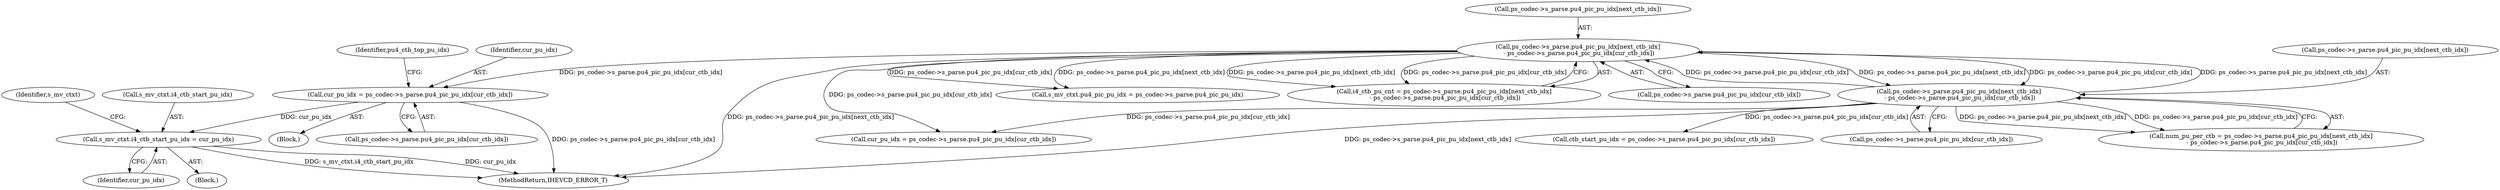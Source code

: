 digraph "0_Android_2b9fb0c2074d370a254b35e2489de2d94943578d@pointer" {
"1002931" [label="(Call,cur_pu_idx = ps_codec->s_parse.pu4_pic_pu_idx[cur_ctb_idx])"];
"1002916" [label="(Call,ps_codec->s_parse.pu4_pic_pu_idx[next_ctb_idx]\n - ps_codec->s_parse.pu4_pic_pu_idx[cur_ctb_idx])"];
"1003228" [label="(Call,ps_codec->s_parse.pu4_pic_pu_idx[next_ctb_idx]\n - ps_codec->s_parse.pu4_pic_pu_idx[cur_ctb_idx])"];
"1003056" [label="(Call,s_mv_ctxt.i4_ctb_start_pu_idx = cur_pu_idx)"];
"1003063" [label="(Identifier,s_mv_ctxt)"];
"1002917" [label="(Call,ps_codec->s_parse.pu4_pic_pu_idx[next_ctb_idx])"];
"1003243" [label="(Call,ctb_start_pu_idx = ps_codec->s_parse.pu4_pic_pu_idx[cur_ctb_idx])"];
"1003060" [label="(Identifier,cur_pu_idx)"];
"1003033" [label="(Call,s_mv_ctxt.pu4_pic_pu_idx = ps_codec->s_parse.pu4_pic_pu_idx)"];
"1003236" [label="(Call,ps_codec->s_parse.pu4_pic_pu_idx[cur_ctb_idx])"];
"1003228" [label="(Call,ps_codec->s_parse.pu4_pic_pu_idx[next_ctb_idx]\n - ps_codec->s_parse.pu4_pic_pu_idx[cur_ctb_idx])"];
"1002932" [label="(Identifier,cur_pu_idx)"];
"1002861" [label="(Block,)"];
"1003229" [label="(Call,ps_codec->s_parse.pu4_pic_pu_idx[next_ctb_idx])"];
"1002916" [label="(Call,ps_codec->s_parse.pu4_pic_pu_idx[next_ctb_idx]\n - ps_codec->s_parse.pu4_pic_pu_idx[cur_ctb_idx])"];
"1002941" [label="(Identifier,pu4_ctb_top_pu_idx)"];
"1003226" [label="(Call,num_pu_per_ctb = ps_codec->s_parse.pu4_pic_pu_idx[next_ctb_idx]\n - ps_codec->s_parse.pu4_pic_pu_idx[cur_ctb_idx])"];
"1004845" [label="(MethodReturn,IHEVCD_ERROR_T)"];
"1002933" [label="(Call,ps_codec->s_parse.pu4_pic_pu_idx[cur_ctb_idx])"];
"1002931" [label="(Call,cur_pu_idx = ps_codec->s_parse.pu4_pic_pu_idx[cur_ctb_idx])"];
"1002914" [label="(Call,i4_ctb_pu_cnt = ps_codec->s_parse.pu4_pic_pu_idx[next_ctb_idx]\n - ps_codec->s_parse.pu4_pic_pu_idx[cur_ctb_idx])"];
"1003057" [label="(Call,s_mv_ctxt.i4_ctb_start_pu_idx)"];
"1002924" [label="(Call,ps_codec->s_parse.pu4_pic_pu_idx[cur_ctb_idx])"];
"1003508" [label="(Call,cur_pu_idx = ps_codec->s_parse.pu4_pic_pu_idx[cur_ctb_idx])"];
"1002966" [label="(Block,)"];
"1003056" [label="(Call,s_mv_ctxt.i4_ctb_start_pu_idx = cur_pu_idx)"];
"1002931" -> "1002861"  [label="AST: "];
"1002931" -> "1002933"  [label="CFG: "];
"1002932" -> "1002931"  [label="AST: "];
"1002933" -> "1002931"  [label="AST: "];
"1002941" -> "1002931"  [label="CFG: "];
"1002931" -> "1004845"  [label="DDG: ps_codec->s_parse.pu4_pic_pu_idx[cur_ctb_idx]"];
"1002916" -> "1002931"  [label="DDG: ps_codec->s_parse.pu4_pic_pu_idx[cur_ctb_idx]"];
"1002931" -> "1003056"  [label="DDG: cur_pu_idx"];
"1002916" -> "1002914"  [label="AST: "];
"1002916" -> "1002924"  [label="CFG: "];
"1002917" -> "1002916"  [label="AST: "];
"1002924" -> "1002916"  [label="AST: "];
"1002914" -> "1002916"  [label="CFG: "];
"1002916" -> "1004845"  [label="DDG: ps_codec->s_parse.pu4_pic_pu_idx[next_ctb_idx]"];
"1002916" -> "1002914"  [label="DDG: ps_codec->s_parse.pu4_pic_pu_idx[next_ctb_idx]"];
"1002916" -> "1002914"  [label="DDG: ps_codec->s_parse.pu4_pic_pu_idx[cur_ctb_idx]"];
"1003228" -> "1002916"  [label="DDG: ps_codec->s_parse.pu4_pic_pu_idx[next_ctb_idx]"];
"1003228" -> "1002916"  [label="DDG: ps_codec->s_parse.pu4_pic_pu_idx[cur_ctb_idx]"];
"1002916" -> "1003033"  [label="DDG: ps_codec->s_parse.pu4_pic_pu_idx[next_ctb_idx]"];
"1002916" -> "1003033"  [label="DDG: ps_codec->s_parse.pu4_pic_pu_idx[cur_ctb_idx]"];
"1002916" -> "1003228"  [label="DDG: ps_codec->s_parse.pu4_pic_pu_idx[next_ctb_idx]"];
"1002916" -> "1003228"  [label="DDG: ps_codec->s_parse.pu4_pic_pu_idx[cur_ctb_idx]"];
"1002916" -> "1003508"  [label="DDG: ps_codec->s_parse.pu4_pic_pu_idx[cur_ctb_idx]"];
"1003228" -> "1003226"  [label="AST: "];
"1003228" -> "1003236"  [label="CFG: "];
"1003229" -> "1003228"  [label="AST: "];
"1003236" -> "1003228"  [label="AST: "];
"1003226" -> "1003228"  [label="CFG: "];
"1003228" -> "1004845"  [label="DDG: ps_codec->s_parse.pu4_pic_pu_idx[next_ctb_idx]"];
"1003228" -> "1003226"  [label="DDG: ps_codec->s_parse.pu4_pic_pu_idx[next_ctb_idx]"];
"1003228" -> "1003226"  [label="DDG: ps_codec->s_parse.pu4_pic_pu_idx[cur_ctb_idx]"];
"1003228" -> "1003243"  [label="DDG: ps_codec->s_parse.pu4_pic_pu_idx[cur_ctb_idx]"];
"1003228" -> "1003508"  [label="DDG: ps_codec->s_parse.pu4_pic_pu_idx[cur_ctb_idx]"];
"1003056" -> "1002966"  [label="AST: "];
"1003056" -> "1003060"  [label="CFG: "];
"1003057" -> "1003056"  [label="AST: "];
"1003060" -> "1003056"  [label="AST: "];
"1003063" -> "1003056"  [label="CFG: "];
"1003056" -> "1004845"  [label="DDG: cur_pu_idx"];
"1003056" -> "1004845"  [label="DDG: s_mv_ctxt.i4_ctb_start_pu_idx"];
}

